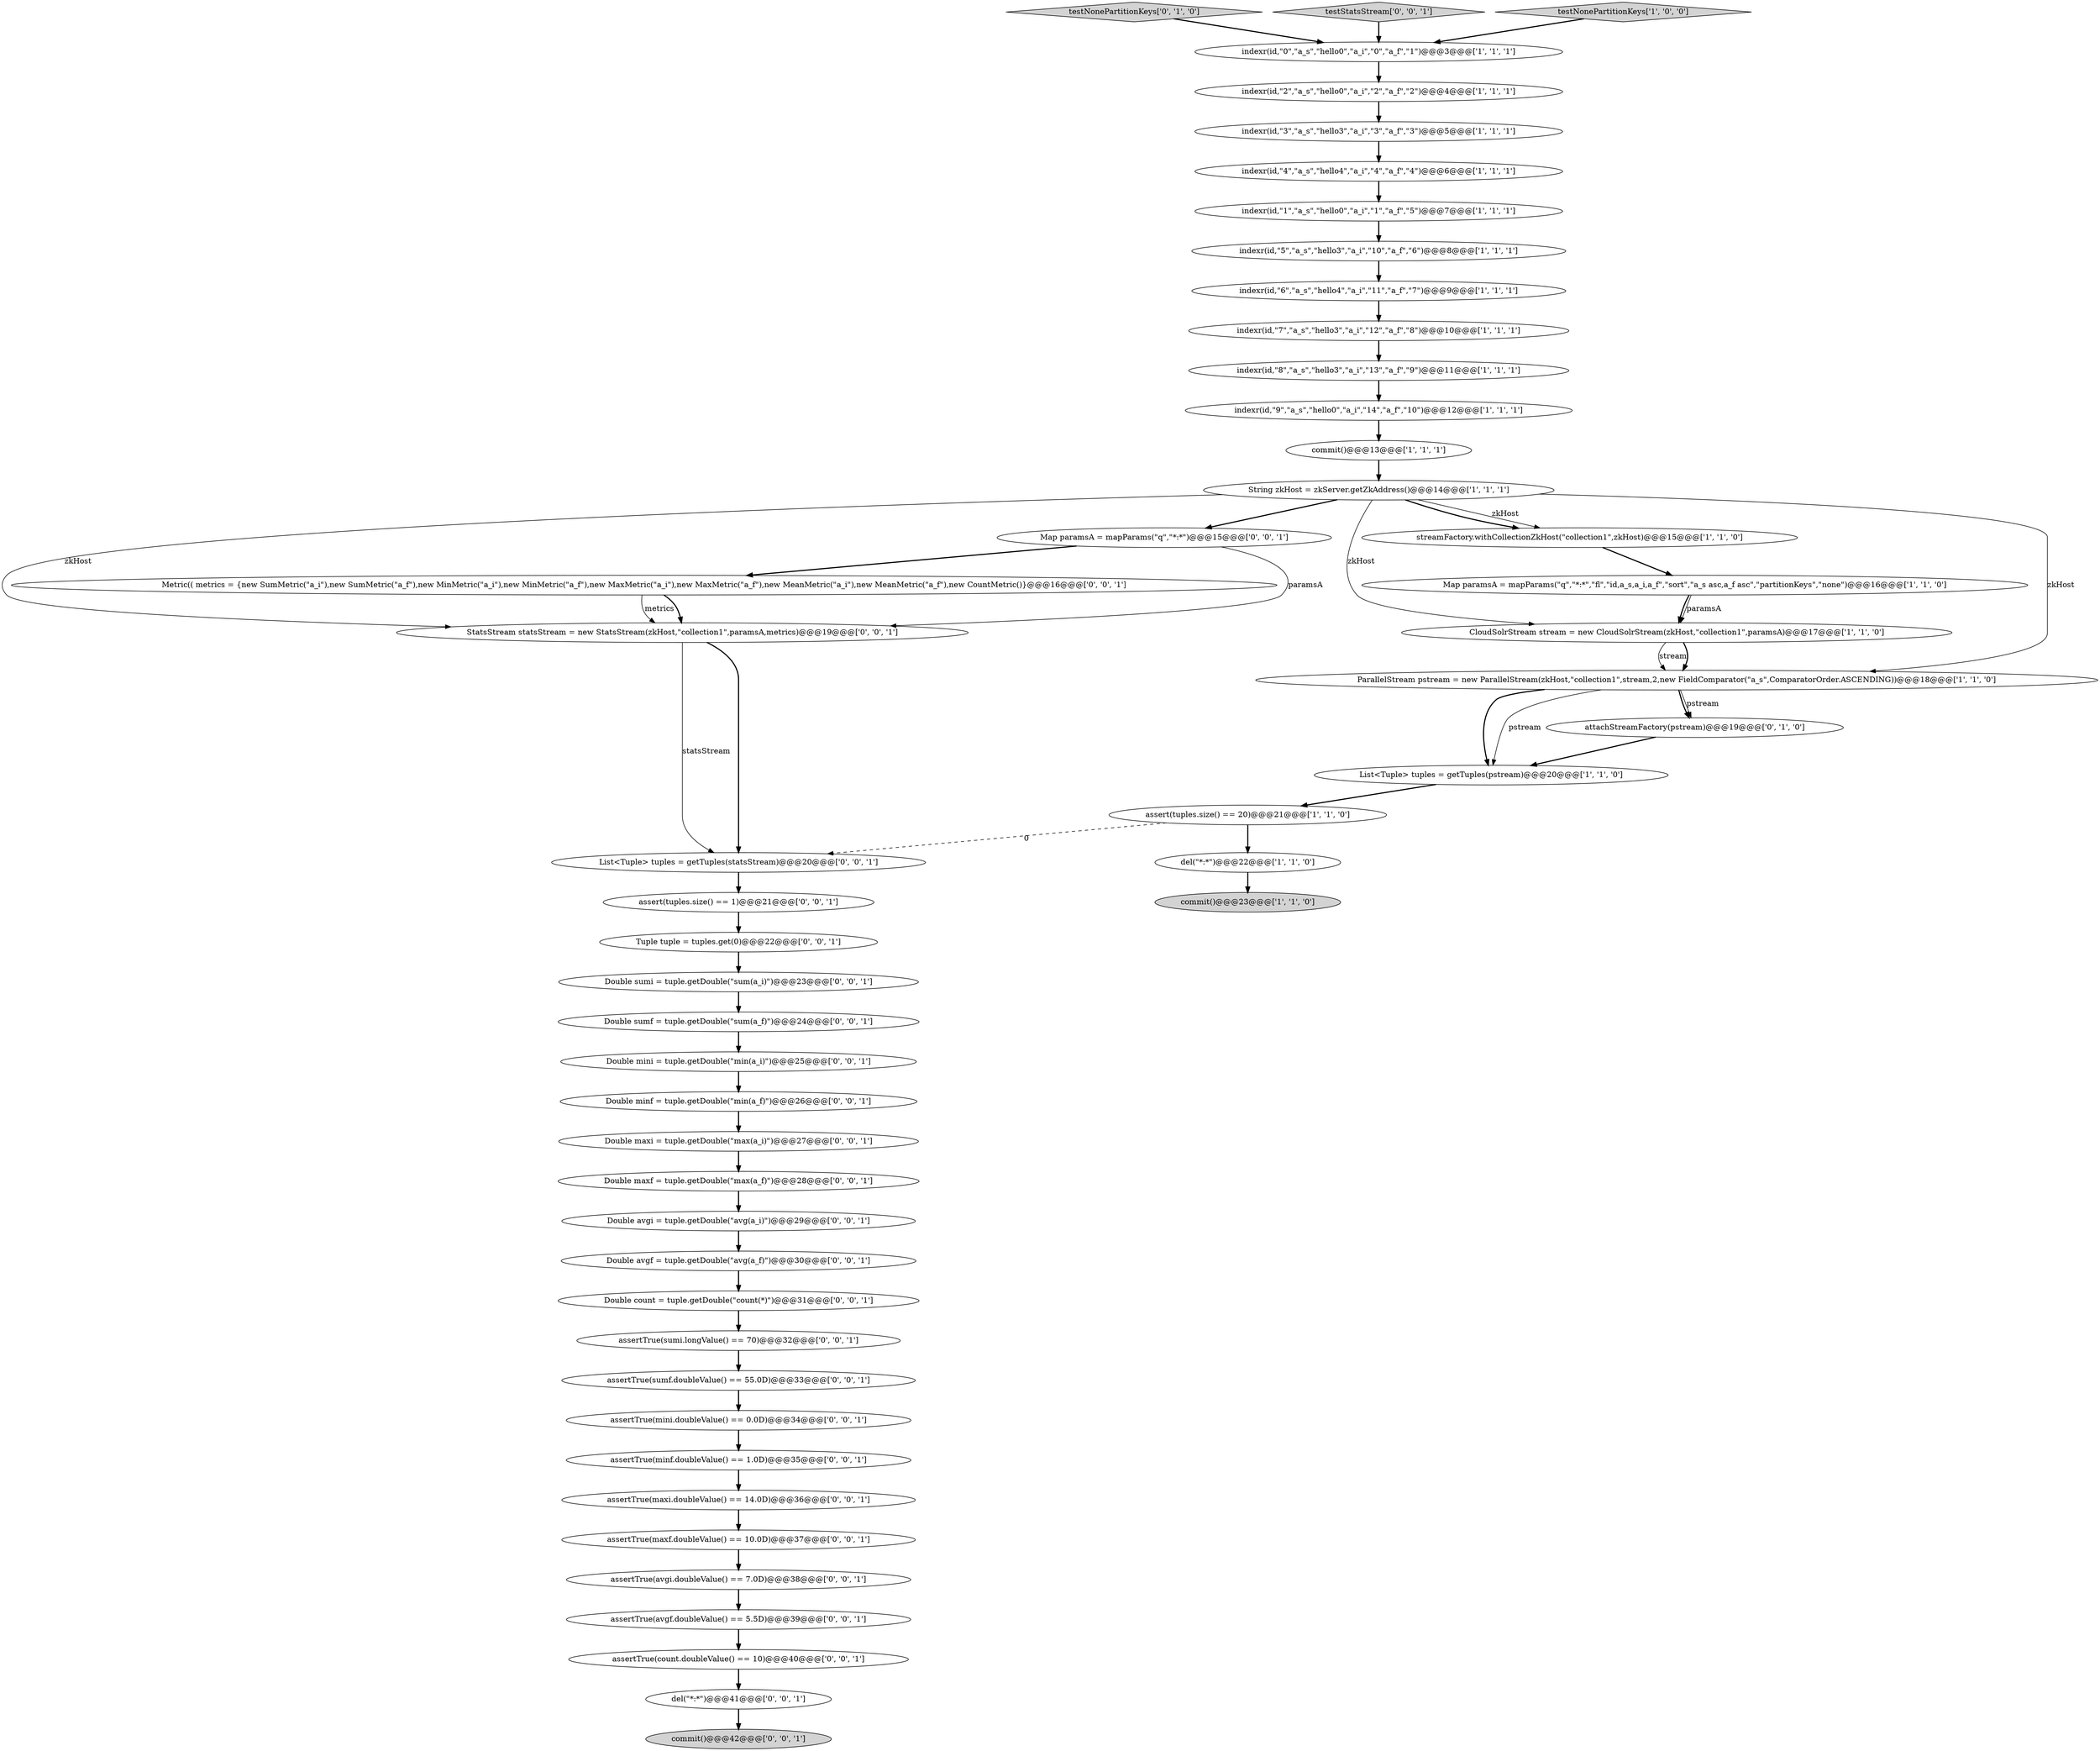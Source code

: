digraph {
15 [style = filled, label = "List<Tuple> tuples = getTuples(pstream)@@@20@@@['1', '1', '0']", fillcolor = white, shape = ellipse image = "AAA0AAABBB1BBB"];
12 [style = filled, label = "indexr(id,\"8\",\"a_s\",\"hello3\",\"a_i\",\"13\",\"a_f\",\"9\")@@@11@@@['1', '1', '1']", fillcolor = white, shape = ellipse image = "AAA0AAABBB1BBB"];
11 [style = filled, label = "del(\"*:*\")@@@22@@@['1', '1', '0']", fillcolor = white, shape = ellipse image = "AAA0AAABBB1BBB"];
13 [style = filled, label = "String zkHost = zkServer.getZkAddress()@@@14@@@['1', '1', '1']", fillcolor = white, shape = ellipse image = "AAA0AAABBB1BBB"];
26 [style = filled, label = "assertTrue(count.doubleValue() == 10)@@@40@@@['0', '0', '1']", fillcolor = white, shape = ellipse image = "AAA0AAABBB3BBB"];
40 [style = filled, label = "Map paramsA = mapParams(\"q\",\"*:*\")@@@15@@@['0', '0', '1']", fillcolor = white, shape = ellipse image = "AAA0AAABBB3BBB"];
49 [style = filled, label = "Double avgi = tuple.getDouble(\"avg(a_i)\")@@@29@@@['0', '0', '1']", fillcolor = white, shape = ellipse image = "AAA0AAABBB3BBB"];
22 [style = filled, label = "testNonePartitionKeys['0', '1', '0']", fillcolor = lightgray, shape = diamond image = "AAA0AAABBB2BBB"];
23 [style = filled, label = "commit()@@@42@@@['0', '0', '1']", fillcolor = lightgray, shape = ellipse image = "AAA0AAABBB3BBB"];
6 [style = filled, label = "streamFactory.withCollectionZkHost(\"collection1\",zkHost)@@@15@@@['1', '1', '0']", fillcolor = white, shape = ellipse image = "AAA0AAABBB1BBB"];
1 [style = filled, label = "indexr(id,\"0\",\"a_s\",\"hello0\",\"a_i\",\"0\",\"a_f\",\"1\")@@@3@@@['1', '1', '1']", fillcolor = white, shape = ellipse image = "AAA0AAABBB1BBB"];
43 [style = filled, label = "assertTrue(avgi.doubleValue() == 7.0D)@@@38@@@['0', '0', '1']", fillcolor = white, shape = ellipse image = "AAA0AAABBB3BBB"];
46 [style = filled, label = "assert(tuples.size() == 1)@@@21@@@['0', '0', '1']", fillcolor = white, shape = ellipse image = "AAA0AAABBB3BBB"];
44 [style = filled, label = "assertTrue(mini.doubleValue() == 0.0D)@@@34@@@['0', '0', '1']", fillcolor = white, shape = ellipse image = "AAA0AAABBB3BBB"];
0 [style = filled, label = "ParallelStream pstream = new ParallelStream(zkHost,\"collection1\",stream,2,new FieldComparator(\"a_s\",ComparatorOrder.ASCENDING))@@@18@@@['1', '1', '0']", fillcolor = white, shape = ellipse image = "AAA0AAABBB1BBB"];
3 [style = filled, label = "Map paramsA = mapParams(\"q\",\"*:*\",\"fl\",\"id,a_s,a_i,a_f\",\"sort\",\"a_s asc,a_f asc\",\"partitionKeys\",\"none\")@@@16@@@['1', '1', '0']", fillcolor = white, shape = ellipse image = "AAA0AAABBB1BBB"];
41 [style = filled, label = "testStatsStream['0', '0', '1']", fillcolor = lightgray, shape = diamond image = "AAA0AAABBB3BBB"];
24 [style = filled, label = "del(\"*:*\")@@@41@@@['0', '0', '1']", fillcolor = white, shape = ellipse image = "AAA0AAABBB3BBB"];
34 [style = filled, label = "Double maxf = tuple.getDouble(\"max(a_f)\")@@@28@@@['0', '0', '1']", fillcolor = white, shape = ellipse image = "AAA0AAABBB3BBB"];
10 [style = filled, label = "indexr(id,\"3\",\"a_s\",\"hello3\",\"a_i\",\"3\",\"a_f\",\"3\")@@@5@@@['1', '1', '1']", fillcolor = white, shape = ellipse image = "AAA0AAABBB1BBB"];
5 [style = filled, label = "assert(tuples.size() == 20)@@@21@@@['1', '1', '0']", fillcolor = white, shape = ellipse image = "AAA0AAABBB1BBB"];
17 [style = filled, label = "indexr(id,\"9\",\"a_s\",\"hello0\",\"a_i\",\"14\",\"a_f\",\"10\")@@@12@@@['1', '1', '1']", fillcolor = white, shape = ellipse image = "AAA0AAABBB1BBB"];
8 [style = filled, label = "testNonePartitionKeys['1', '0', '0']", fillcolor = lightgray, shape = diamond image = "AAA0AAABBB1BBB"];
19 [style = filled, label = "indexr(id,\"2\",\"a_s\",\"hello0\",\"a_i\",\"2\",\"a_f\",\"2\")@@@4@@@['1', '1', '1']", fillcolor = white, shape = ellipse image = "AAA0AAABBB1BBB"];
36 [style = filled, label = "Double sumf = tuple.getDouble(\"sum(a_f)\")@@@24@@@['0', '0', '1']", fillcolor = white, shape = ellipse image = "AAA0AAABBB3BBB"];
18 [style = filled, label = "commit()@@@23@@@['1', '1', '0']", fillcolor = lightgray, shape = ellipse image = "AAA0AAABBB1BBB"];
14 [style = filled, label = "commit()@@@13@@@['1', '1', '1']", fillcolor = white, shape = ellipse image = "AAA0AAABBB1BBB"];
37 [style = filled, label = "Double avgf = tuple.getDouble(\"avg(a_f)\")@@@30@@@['0', '0', '1']", fillcolor = white, shape = ellipse image = "AAA0AAABBB3BBB"];
33 [style = filled, label = "Double maxi = tuple.getDouble(\"max(a_i)\")@@@27@@@['0', '0', '1']", fillcolor = white, shape = ellipse image = "AAA0AAABBB3BBB"];
31 [style = filled, label = "assertTrue(avgf.doubleValue() == 5.5D)@@@39@@@['0', '0', '1']", fillcolor = white, shape = ellipse image = "AAA0AAABBB3BBB"];
39 [style = filled, label = "Tuple tuple = tuples.get(0)@@@22@@@['0', '0', '1']", fillcolor = white, shape = ellipse image = "AAA0AAABBB3BBB"];
4 [style = filled, label = "indexr(id,\"5\",\"a_s\",\"hello3\",\"a_i\",\"10\",\"a_f\",\"6\")@@@8@@@['1', '1', '1']", fillcolor = white, shape = ellipse image = "AAA0AAABBB1BBB"];
2 [style = filled, label = "indexr(id,\"1\",\"a_s\",\"hello0\",\"a_i\",\"1\",\"a_f\",\"5\")@@@7@@@['1', '1', '1']", fillcolor = white, shape = ellipse image = "AAA0AAABBB1BBB"];
20 [style = filled, label = "indexr(id,\"6\",\"a_s\",\"hello4\",\"a_i\",\"11\",\"a_f\",\"7\")@@@9@@@['1', '1', '1']", fillcolor = white, shape = ellipse image = "AAA0AAABBB1BBB"];
27 [style = filled, label = "Double count = tuple.getDouble(\"count(*)\")@@@31@@@['0', '0', '1']", fillcolor = white, shape = ellipse image = "AAA0AAABBB3BBB"];
30 [style = filled, label = "List<Tuple> tuples = getTuples(statsStream)@@@20@@@['0', '0', '1']", fillcolor = white, shape = ellipse image = "AAA0AAABBB3BBB"];
38 [style = filled, label = "assertTrue(minf.doubleValue() == 1.0D)@@@35@@@['0', '0', '1']", fillcolor = white, shape = ellipse image = "AAA0AAABBB3BBB"];
45 [style = filled, label = "assertTrue(maxi.doubleValue() == 14.0D)@@@36@@@['0', '0', '1']", fillcolor = white, shape = ellipse image = "AAA0AAABBB3BBB"];
48 [style = filled, label = "StatsStream statsStream = new StatsStream(zkHost,\"collection1\",paramsA,metrics)@@@19@@@['0', '0', '1']", fillcolor = white, shape = ellipse image = "AAA0AAABBB3BBB"];
25 [style = filled, label = "Double sumi = tuple.getDouble(\"sum(a_i)\")@@@23@@@['0', '0', '1']", fillcolor = white, shape = ellipse image = "AAA0AAABBB3BBB"];
9 [style = filled, label = "indexr(id,\"7\",\"a_s\",\"hello3\",\"a_i\",\"12\",\"a_f\",\"8\")@@@10@@@['1', '1', '1']", fillcolor = white, shape = ellipse image = "AAA0AAABBB1BBB"];
29 [style = filled, label = "assertTrue(maxf.doubleValue() == 10.0D)@@@37@@@['0', '0', '1']", fillcolor = white, shape = ellipse image = "AAA0AAABBB3BBB"];
32 [style = filled, label = "Double minf = tuple.getDouble(\"min(a_f)\")@@@26@@@['0', '0', '1']", fillcolor = white, shape = ellipse image = "AAA0AAABBB3BBB"];
21 [style = filled, label = "attachStreamFactory(pstream)@@@19@@@['0', '1', '0']", fillcolor = white, shape = ellipse image = "AAA1AAABBB2BBB"];
7 [style = filled, label = "CloudSolrStream stream = new CloudSolrStream(zkHost,\"collection1\",paramsA)@@@17@@@['1', '1', '0']", fillcolor = white, shape = ellipse image = "AAA0AAABBB1BBB"];
16 [style = filled, label = "indexr(id,\"4\",\"a_s\",\"hello4\",\"a_i\",\"4\",\"a_f\",\"4\")@@@6@@@['1', '1', '1']", fillcolor = white, shape = ellipse image = "AAA0AAABBB1BBB"];
28 [style = filled, label = "assertTrue(sumf.doubleValue() == 55.0D)@@@33@@@['0', '0', '1']", fillcolor = white, shape = ellipse image = "AAA0AAABBB3BBB"];
47 [style = filled, label = "assertTrue(sumi.longValue() == 70)@@@32@@@['0', '0', '1']", fillcolor = white, shape = ellipse image = "AAA0AAABBB3BBB"];
42 [style = filled, label = "Double mini = tuple.getDouble(\"min(a_i)\")@@@25@@@['0', '0', '1']", fillcolor = white, shape = ellipse image = "AAA0AAABBB3BBB"];
35 [style = filled, label = "Metric(( metrics = {new SumMetric(\"a_i\"),new SumMetric(\"a_f\"),new MinMetric(\"a_i\"),new MinMetric(\"a_f\"),new MaxMetric(\"a_i\"),new MaxMetric(\"a_f\"),new MeanMetric(\"a_i\"),new MeanMetric(\"a_f\"),new CountMetric()}@@@16@@@['0', '0', '1']", fillcolor = white, shape = ellipse image = "AAA0AAABBB3BBB"];
10->16 [style = bold, label=""];
38->45 [style = bold, label=""];
48->30 [style = solid, label="statsStream"];
26->24 [style = bold, label=""];
0->21 [style = solid, label="pstream"];
35->48 [style = solid, label="metrics"];
36->42 [style = bold, label=""];
43->31 [style = bold, label=""];
19->10 [style = bold, label=""];
2->4 [style = bold, label=""];
21->15 [style = bold, label=""];
48->30 [style = bold, label=""];
30->46 [style = bold, label=""];
25->36 [style = bold, label=""];
24->23 [style = bold, label=""];
40->48 [style = solid, label="paramsA"];
42->32 [style = bold, label=""];
27->47 [style = bold, label=""];
37->27 [style = bold, label=""];
13->6 [style = bold, label=""];
14->13 [style = bold, label=""];
33->34 [style = bold, label=""];
34->49 [style = bold, label=""];
28->44 [style = bold, label=""];
13->6 [style = solid, label="zkHost"];
17->14 [style = bold, label=""];
11->18 [style = bold, label=""];
31->26 [style = bold, label=""];
3->7 [style = bold, label=""];
13->40 [style = bold, label=""];
4->20 [style = bold, label=""];
8->1 [style = bold, label=""];
16->2 [style = bold, label=""];
44->38 [style = bold, label=""];
7->0 [style = solid, label="stream"];
45->29 [style = bold, label=""];
29->43 [style = bold, label=""];
12->17 [style = bold, label=""];
0->15 [style = bold, label=""];
46->39 [style = bold, label=""];
47->28 [style = bold, label=""];
5->11 [style = bold, label=""];
0->15 [style = solid, label="pstream"];
13->7 [style = solid, label="zkHost"];
7->0 [style = bold, label=""];
6->3 [style = bold, label=""];
0->21 [style = bold, label=""];
15->5 [style = bold, label=""];
3->7 [style = solid, label="paramsA"];
13->48 [style = solid, label="zkHost"];
1->19 [style = bold, label=""];
5->30 [style = dashed, label="0"];
49->37 [style = bold, label=""];
13->0 [style = solid, label="zkHost"];
20->9 [style = bold, label=""];
32->33 [style = bold, label=""];
40->35 [style = bold, label=""];
22->1 [style = bold, label=""];
39->25 [style = bold, label=""];
35->48 [style = bold, label=""];
9->12 [style = bold, label=""];
41->1 [style = bold, label=""];
}
